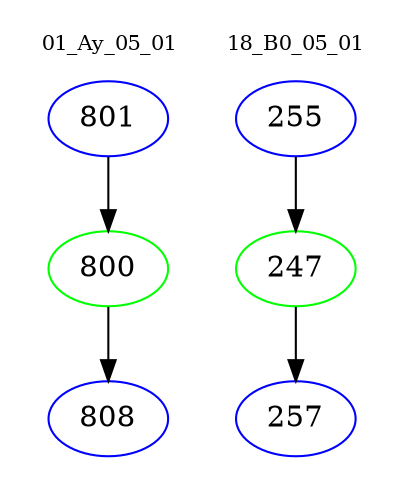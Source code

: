 digraph{
subgraph cluster_0 {
color = white
label = "01_Ay_05_01";
fontsize=10;
T0_801 [label="801", color="blue"]
T0_801 -> T0_800 [color="black"]
T0_800 [label="800", color="green"]
T0_800 -> T0_808 [color="black"]
T0_808 [label="808", color="blue"]
}
subgraph cluster_1 {
color = white
label = "18_B0_05_01";
fontsize=10;
T1_255 [label="255", color="blue"]
T1_255 -> T1_247 [color="black"]
T1_247 [label="247", color="green"]
T1_247 -> T1_257 [color="black"]
T1_257 [label="257", color="blue"]
}
}
